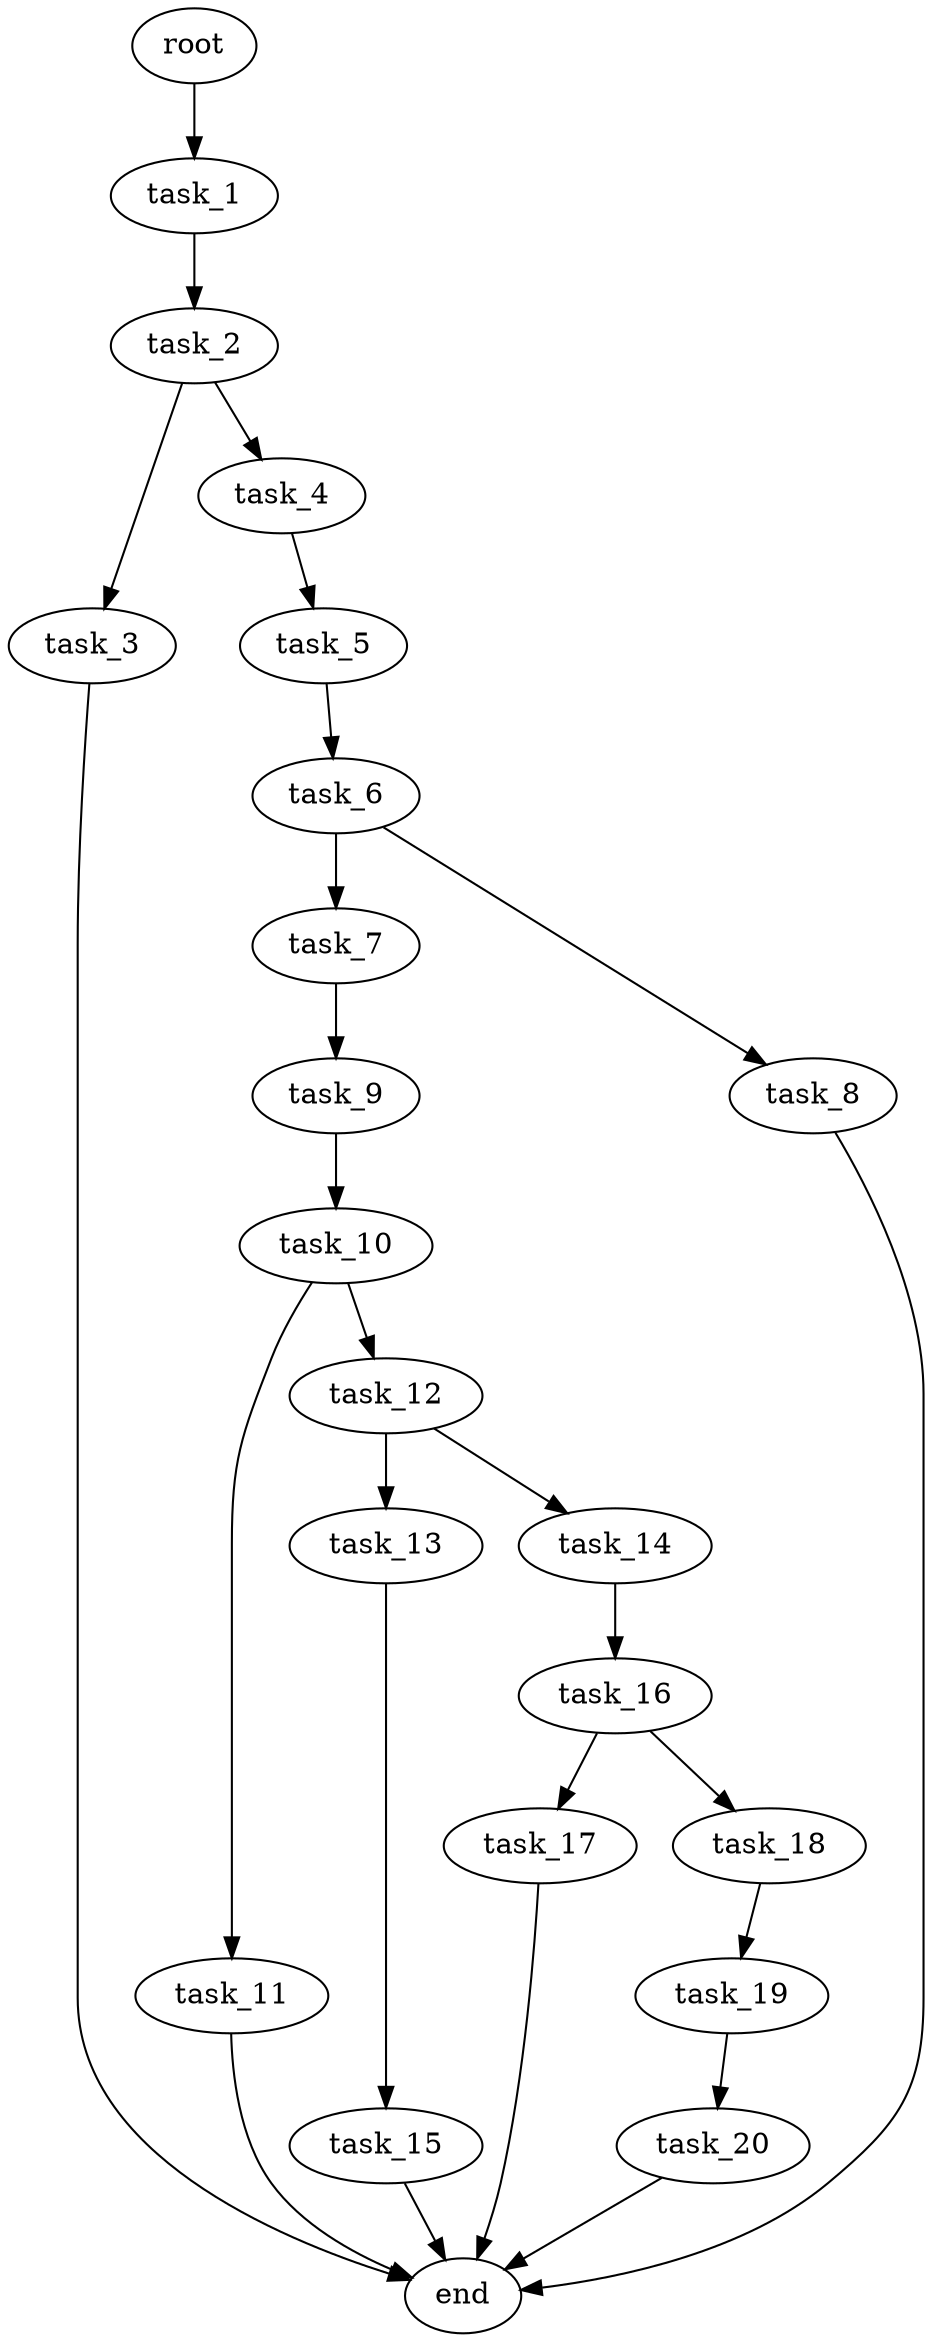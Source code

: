 digraph G {
  root [size="0.000000e+00"];
  task_1 [size="4.192830e+09"];
  task_2 [size="5.837139e+09"];
  task_3 [size="5.228304e+09"];
  task_4 [size="9.347128e+09"];
  task_5 [size="2.043388e+09"];
  task_6 [size="7.162202e+09"];
  task_7 [size="2.387621e+09"];
  task_8 [size="3.958463e+09"];
  task_9 [size="6.717231e+09"];
  task_10 [size="3.000671e+09"];
  task_11 [size="3.162456e+09"];
  task_12 [size="7.518893e+09"];
  task_13 [size="7.263586e+08"];
  task_14 [size="4.583397e+09"];
  task_15 [size="9.984546e+09"];
  task_16 [size="9.960968e+09"];
  task_17 [size="7.335340e+08"];
  task_18 [size="2.132330e+09"];
  task_19 [size="2.652739e+09"];
  task_20 [size="9.332661e+09"];
  end [size="0.000000e+00"];

  root -> task_1 [size="1.000000e-12"];
  task_1 -> task_2 [size="5.837139e+08"];
  task_2 -> task_3 [size="5.228304e+08"];
  task_2 -> task_4 [size="9.347128e+08"];
  task_3 -> end [size="1.000000e-12"];
  task_4 -> task_5 [size="2.043388e+08"];
  task_5 -> task_6 [size="7.162202e+08"];
  task_6 -> task_7 [size="2.387621e+08"];
  task_6 -> task_8 [size="3.958463e+08"];
  task_7 -> task_9 [size="6.717231e+08"];
  task_8 -> end [size="1.000000e-12"];
  task_9 -> task_10 [size="3.000671e+08"];
  task_10 -> task_11 [size="3.162456e+08"];
  task_10 -> task_12 [size="7.518893e+08"];
  task_11 -> end [size="1.000000e-12"];
  task_12 -> task_13 [size="7.263586e+07"];
  task_12 -> task_14 [size="4.583397e+08"];
  task_13 -> task_15 [size="9.984546e+08"];
  task_14 -> task_16 [size="9.960968e+08"];
  task_15 -> end [size="1.000000e-12"];
  task_16 -> task_17 [size="7.335340e+07"];
  task_16 -> task_18 [size="2.132330e+08"];
  task_17 -> end [size="1.000000e-12"];
  task_18 -> task_19 [size="2.652739e+08"];
  task_19 -> task_20 [size="9.332661e+08"];
  task_20 -> end [size="1.000000e-12"];
}
